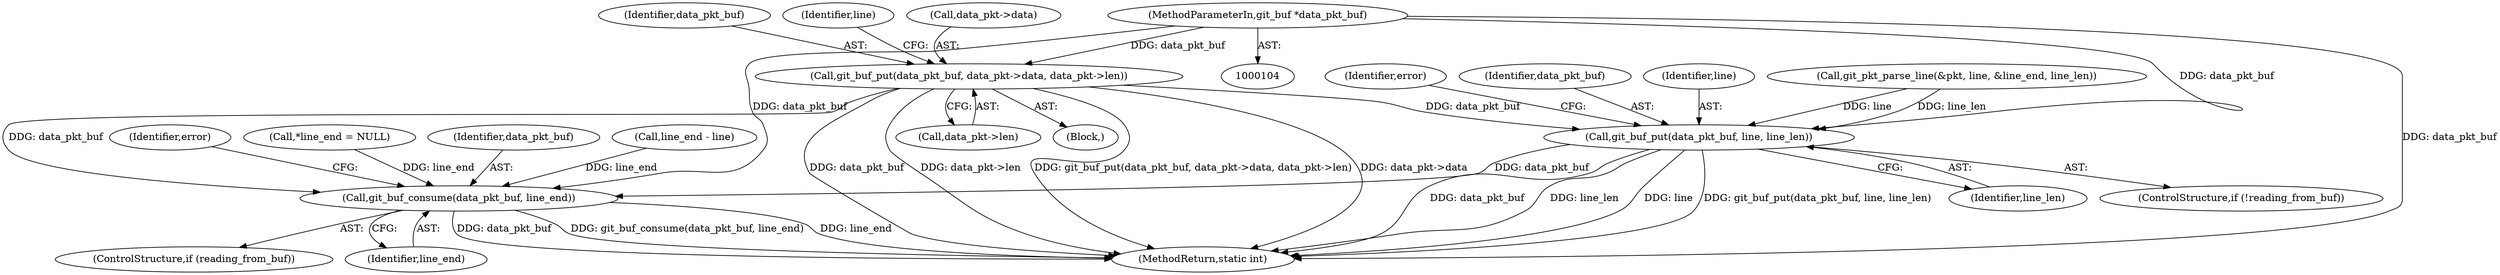 digraph "0_libgit2_2fdef641fd0dd2828bd948234ae86de75221a11a_0@pointer" {
"1000107" [label="(MethodParameterIn,git_buf *data_pkt_buf)"];
"1000128" [label="(Call,git_buf_put(data_pkt_buf, data_pkt->data, data_pkt->len))"];
"1000180" [label="(Call,git_buf_put(data_pkt_buf, line, line_len))"];
"1000229" [label="(Call,git_buf_consume(data_pkt_buf, line_end))"];
"1000180" [label="(Call,git_buf_put(data_pkt_buf, line, line_len))"];
"1000183" [label="(Identifier,line_len)"];
"1000227" [label="(ControlStructure,if (reading_from_buf))"];
"1000129" [label="(Identifier,data_pkt_buf)"];
"1000177" [label="(ControlStructure,if (!reading_from_buf))"];
"1000233" [label="(Identifier,error)"];
"1000165" [label="(Call,git_pkt_parse_line(&pkt, line, &line_end, line_len))"];
"1000185" [label="(Identifier,error)"];
"1000112" [label="(Call,*line_end = NULL)"];
"1000229" [label="(Call,git_buf_consume(data_pkt_buf, line_end))"];
"1000107" [label="(MethodParameterIn,git_buf *data_pkt_buf)"];
"1000133" [label="(Call,data_pkt->len)"];
"1000230" [label="(Identifier,data_pkt_buf)"];
"1000128" [label="(Call,git_buf_put(data_pkt_buf, data_pkt->data, data_pkt->len))"];
"1000196" [label="(Call,line_end - line)"];
"1000231" [label="(Identifier,line_end)"];
"1000137" [label="(Identifier,line)"];
"1000127" [label="(Block,)"];
"1000234" [label="(MethodReturn,static int)"];
"1000130" [label="(Call,data_pkt->data)"];
"1000181" [label="(Identifier,data_pkt_buf)"];
"1000182" [label="(Identifier,line)"];
"1000107" -> "1000104"  [label="AST: "];
"1000107" -> "1000234"  [label="DDG: data_pkt_buf"];
"1000107" -> "1000128"  [label="DDG: data_pkt_buf"];
"1000107" -> "1000180"  [label="DDG: data_pkt_buf"];
"1000107" -> "1000229"  [label="DDG: data_pkt_buf"];
"1000128" -> "1000127"  [label="AST: "];
"1000128" -> "1000133"  [label="CFG: "];
"1000129" -> "1000128"  [label="AST: "];
"1000130" -> "1000128"  [label="AST: "];
"1000133" -> "1000128"  [label="AST: "];
"1000137" -> "1000128"  [label="CFG: "];
"1000128" -> "1000234"  [label="DDG: data_pkt->data"];
"1000128" -> "1000234"  [label="DDG: data_pkt_buf"];
"1000128" -> "1000234"  [label="DDG: data_pkt->len"];
"1000128" -> "1000234"  [label="DDG: git_buf_put(data_pkt_buf, data_pkt->data, data_pkt->len)"];
"1000128" -> "1000180"  [label="DDG: data_pkt_buf"];
"1000128" -> "1000229"  [label="DDG: data_pkt_buf"];
"1000180" -> "1000177"  [label="AST: "];
"1000180" -> "1000183"  [label="CFG: "];
"1000181" -> "1000180"  [label="AST: "];
"1000182" -> "1000180"  [label="AST: "];
"1000183" -> "1000180"  [label="AST: "];
"1000185" -> "1000180"  [label="CFG: "];
"1000180" -> "1000234"  [label="DDG: data_pkt_buf"];
"1000180" -> "1000234"  [label="DDG: line_len"];
"1000180" -> "1000234"  [label="DDG: line"];
"1000180" -> "1000234"  [label="DDG: git_buf_put(data_pkt_buf, line, line_len)"];
"1000165" -> "1000180"  [label="DDG: line"];
"1000165" -> "1000180"  [label="DDG: line_len"];
"1000180" -> "1000229"  [label="DDG: data_pkt_buf"];
"1000229" -> "1000227"  [label="AST: "];
"1000229" -> "1000231"  [label="CFG: "];
"1000230" -> "1000229"  [label="AST: "];
"1000231" -> "1000229"  [label="AST: "];
"1000233" -> "1000229"  [label="CFG: "];
"1000229" -> "1000234"  [label="DDG: git_buf_consume(data_pkt_buf, line_end)"];
"1000229" -> "1000234"  [label="DDG: line_end"];
"1000229" -> "1000234"  [label="DDG: data_pkt_buf"];
"1000112" -> "1000229"  [label="DDG: line_end"];
"1000196" -> "1000229"  [label="DDG: line_end"];
}
